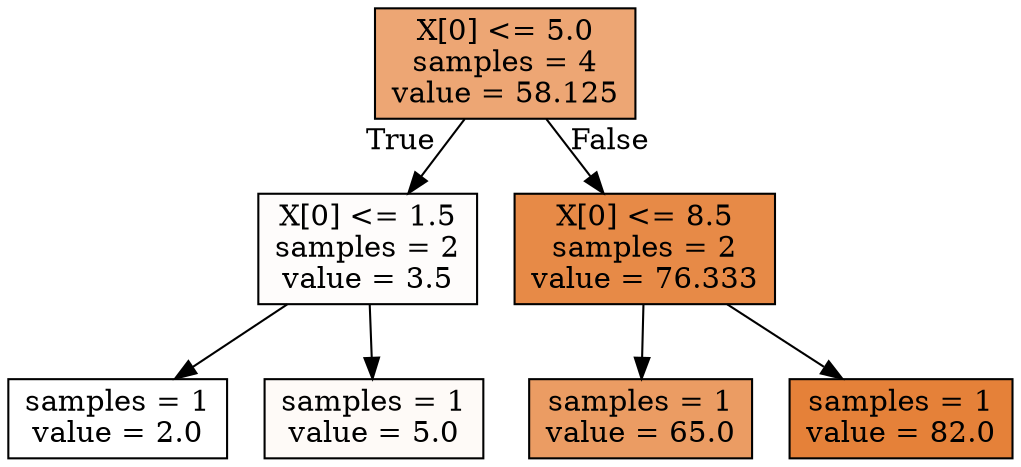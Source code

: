 digraph Tree {
node [shape=box, style="filled", color="black"] ;
0 [label="X[0] <= 5.0\nsamples = 4\nvalue = 58.125", fillcolor="#e58139b3"] ;
1 [label="X[0] <= 1.5\nsamples = 2\nvalue = 3.5", fillcolor="#e5813905"] ;
0 -> 1 [labeldistance=2.5, labelangle=45, headlabel="True"] ;
2 [label="samples = 1\nvalue = 2.0", fillcolor="#e5813900"] ;
1 -> 2 ;
3 [label="samples = 1\nvalue = 5.0", fillcolor="#e581390a"] ;
1 -> 3 ;
4 [label="X[0] <= 8.5\nsamples = 2\nvalue = 76.333", fillcolor="#e58139ed"] ;
0 -> 4 [labeldistance=2.5, labelangle=-45, headlabel="False"] ;
5 [label="samples = 1\nvalue = 65.0", fillcolor="#e58139c9"] ;
4 -> 5 ;
6 [label="samples = 1\nvalue = 82.0", fillcolor="#e58139ff"] ;
4 -> 6 ;
}